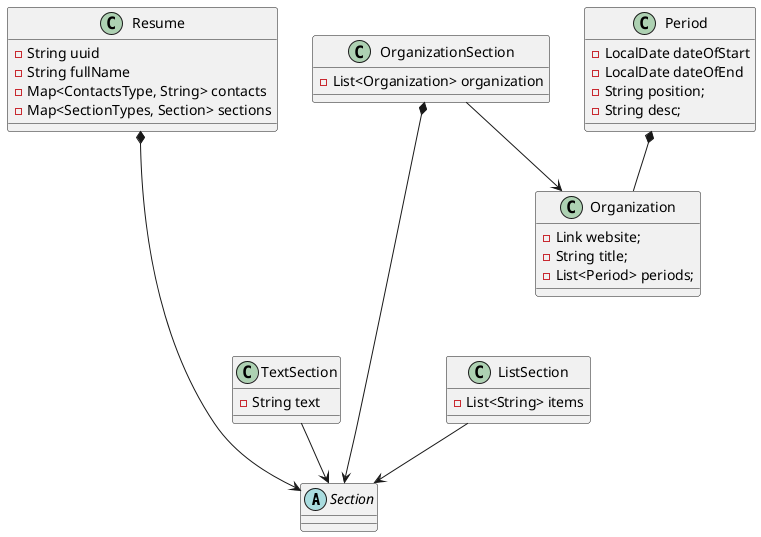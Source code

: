 @startuml
'https://plantuml.com/class-diagram

abstract class Section
class Resume {
-String uuid
-String fullName
-Map<ContactsType, String> contacts
-Map<SectionTypes, Section> sections
}

class Organization {
    - Link website;
    - String title;
    - List<Period> periods;
}
class Period {
    - LocalDate dateOfStart
    - LocalDate dateOfEnd
    - String position;
    - String desc;
}
class TextSection {
-String text
}
class OrganizationSection {
-List<Organization> organization
}
class ListSection {
-List<String> items
}

TextSection --> Section
OrganizationSection *----> Section
ListSection --> Section
Resume *----> Section
OrganizationSection --> Organization
Period *-- Organization
@enduml